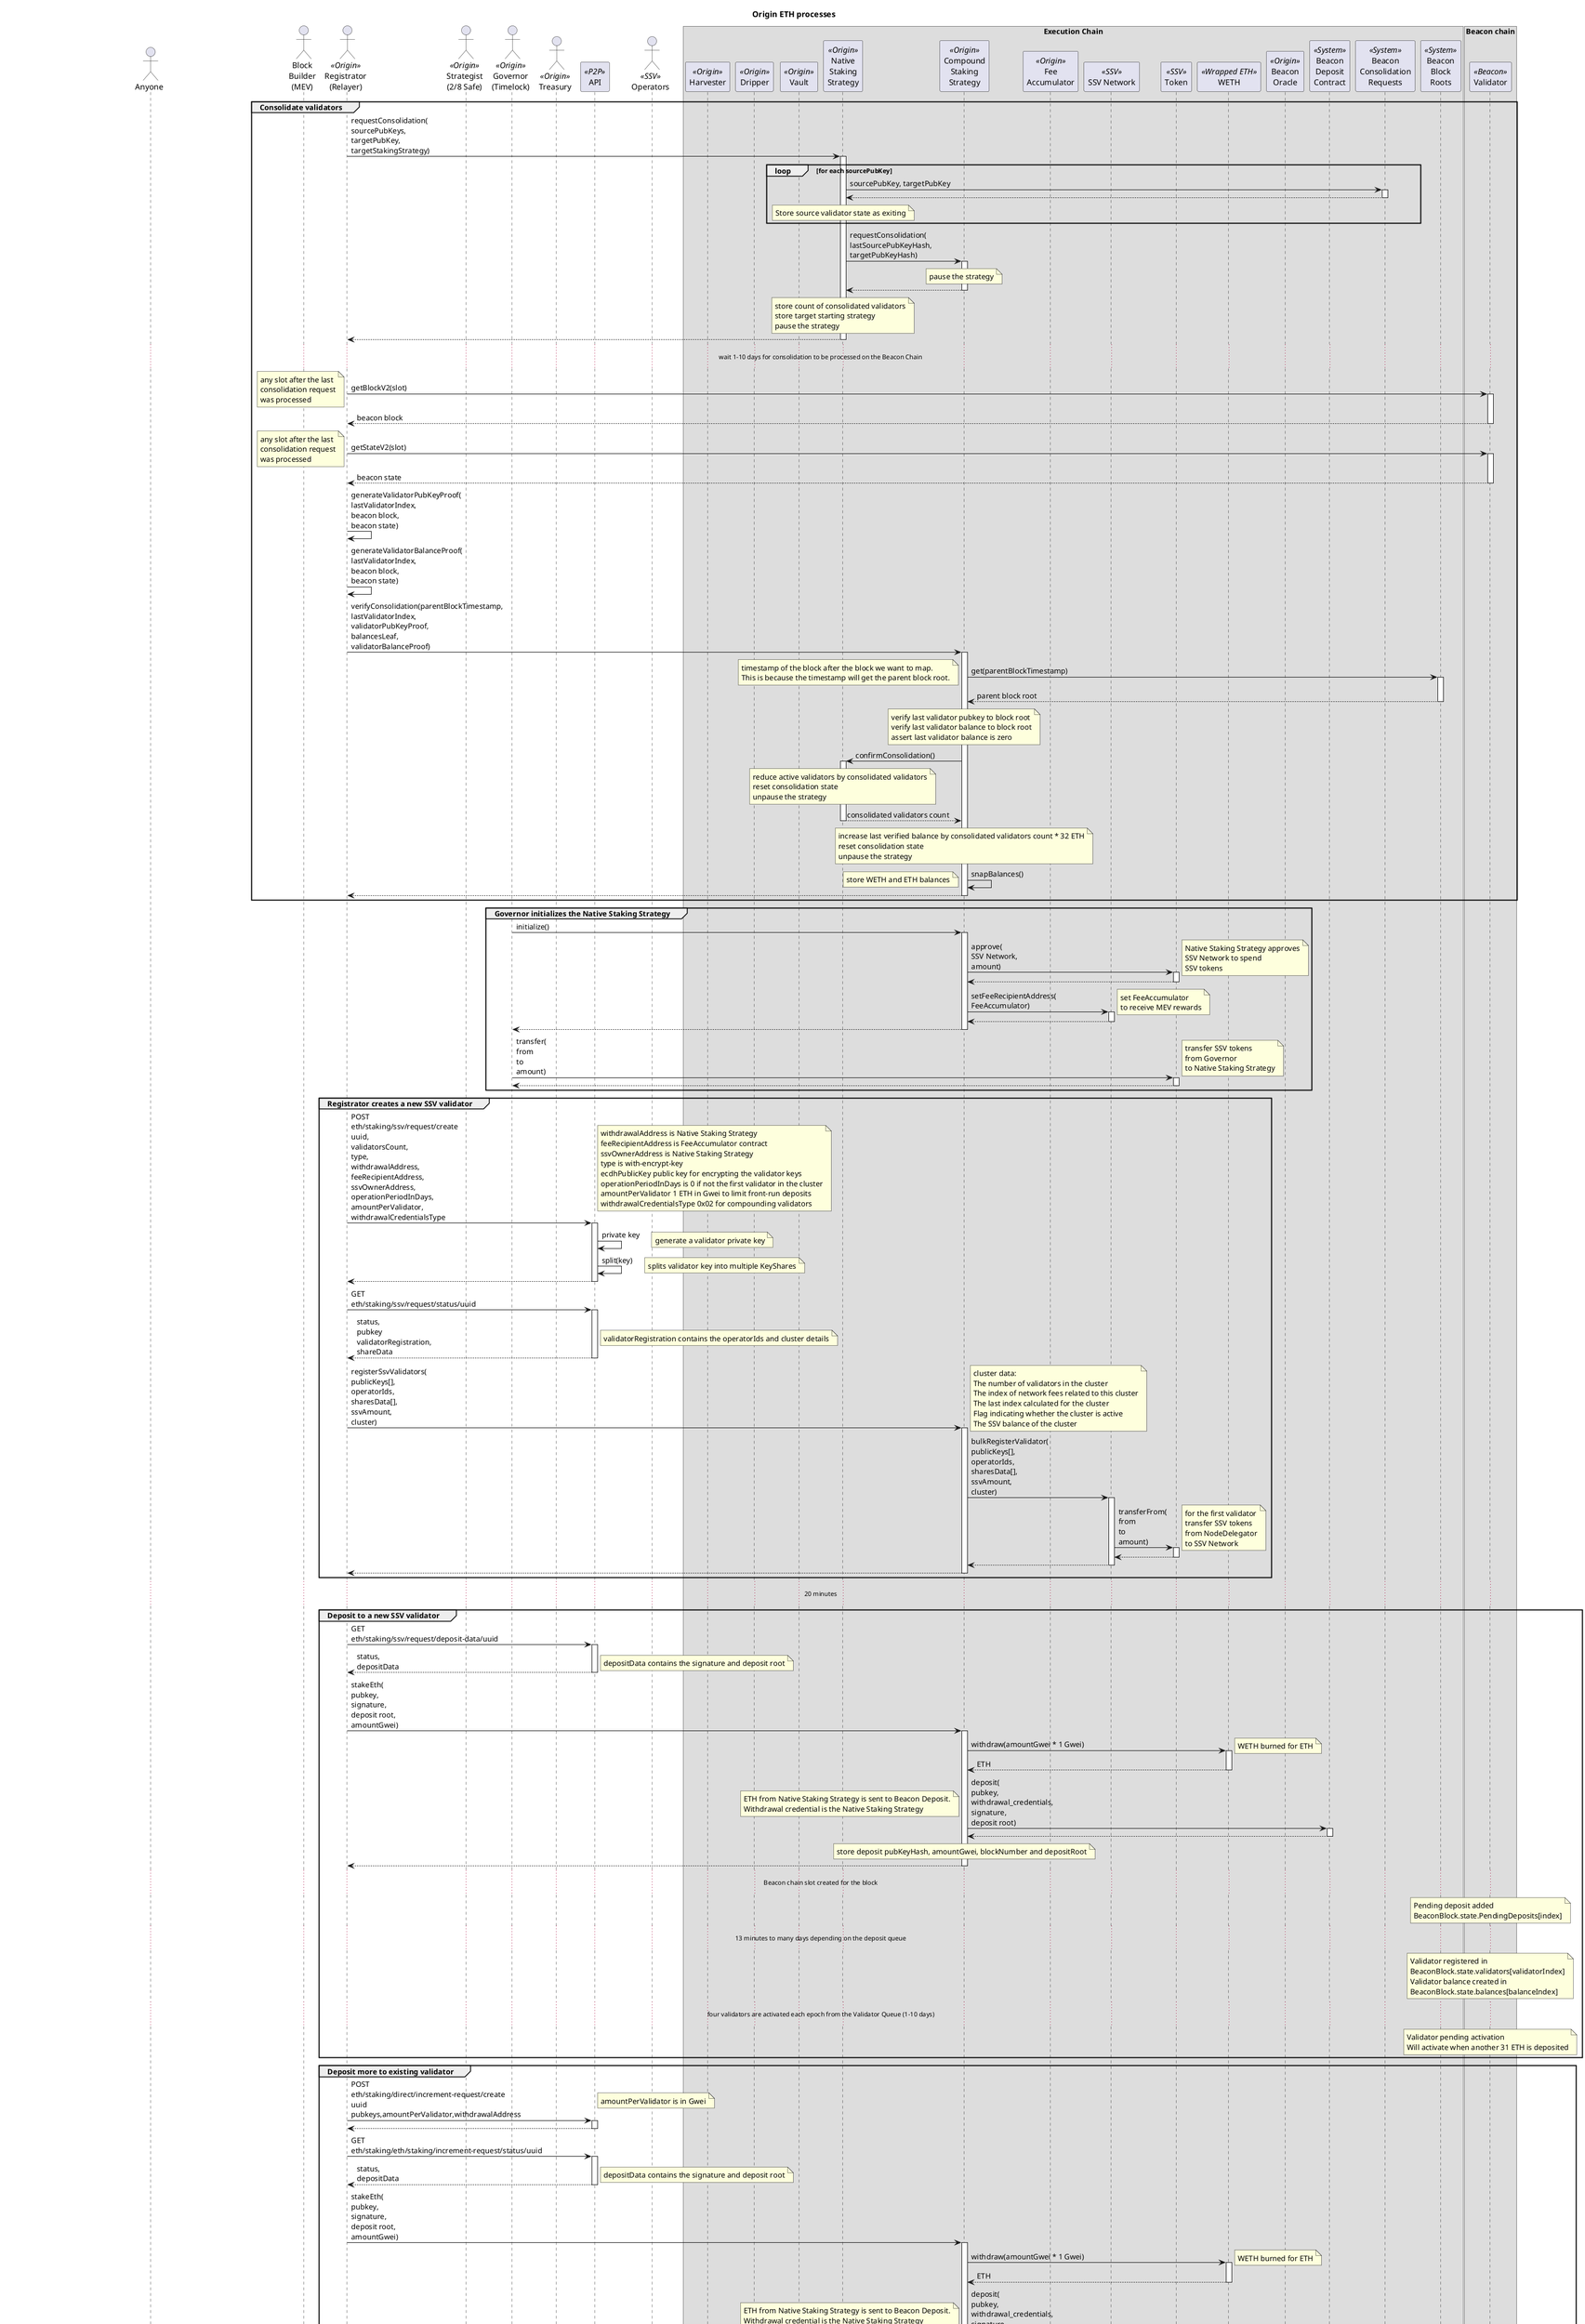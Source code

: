 @startuml

skinparam tabSize 2
hide footbox

title "Origin ETH processes"

actor "Anyone" as sender
actor "Block\nBuilder\n(MEV)" as mev
actor "Registrator\n(Relayer)" as reg <<Origin>>
actor "Strategist\n(2/8 Safe)" as strategist <<Origin>>
actor "Governor\n(Timelock)" as gov <<Origin>>
actor "Treasury" as treasury <<Origin>>
participant "API" as api <<P2P>>
actor "Operators" as ssvOp <<SSV>>

box "Execution Chain"
participant "Harvester" as harv <<Origin>>
participant "Dripper" as drip <<Origin>>
participant "Vault" as vault <<Origin>>
participant "Native\nStaking\nStrategy" as nativeStrat <<Origin>>
participant "Compound\nStaking\nStrategy" as compStrat <<Origin>>
participant "Fee\nAccumulator" as feeAccum <<Origin>>
participant "SSV Network" as ssvNet <<SSV>>
participant "Token" as ssv <<SSV>>
participant "WETH" as weth <<Wrapped ETH>>
participant "Beacon\nOracle" as bo <<Origin>>
participant "Beacon\nDeposit\nContract" as dep <<System>>
participant "Beacon\nConsolidation\nRequests" as consol <<System>>
participant "Beacon\nBlock\nRoots" as roots <<System>>
end box

box "Beacon chain"
participant "Validator" as val <<Beacon>>
end box


group Consolidate validators

reg -> nativeStrat: requestConsolidation(\nsourcePubKeys,\ntargetPubKey,\ntargetStakingStrategy)
activate nativeStrat

loop for each sourcePubKey
    nativeStrat -> consol : sourcePubKey, targetPubKey
    activate consol
    return
    note over nativeStrat: Store source validator state as exiting
end

nativeStrat -> compStrat : requestConsolidation(\nlastSourcePubKeyHash,\ntargetPubKeyHash)
activate compStrat
note over compStrat: pause the strategy
return

note over nativeStrat
store count of consolidated validators
store target starting strategy
pause the strategy
end note

return

... wait 1-10 days for consolidation to be processed on the Beacon Chain ...

reg -> val : getBlockV2(slot)
note left : any slot after the last\nconsolidation request\nwas processed
activate val
return beacon block

reg -> val : getStateV2(slot)
note left : any slot after the last\nconsolidation request\nwas processed
activate val
return beacon state

reg -> reg : generateValidatorPubKeyProof(\nlastValidatorIndex,\nbeacon block,\nbeacon state)
reg -> reg : generateValidatorBalanceProof(\nlastValidatorIndex,\nbeacon block,\nbeacon state)

reg -> compStrat : verifyConsolidation(parentBlockTimestamp,\nlastValidatorIndex,\nvalidatorPubKeyProof,\nbalancesLeaf,\nvalidatorBalanceProof)
activate compStrat

compStrat -> roots : get(parentBlockTimestamp)
note left
timestamp of the block after the block we want to map.
This is because the timestamp will get the parent block root.
end note
activate roots
return parent block root

note over compStrat
verify last validator pubkey to block root
verify last validator balance to block root
assert last validator balance is zero
end note

compStrat -> nativeStrat : confirmConsolidation()
activate nativeStrat
note over nativeStrat
reduce active validators by consolidated validators
reset consolidation state
unpause the strategy
end note
return consolidated validators count
note over compStrat
increase last verified balance by consolidated validators count * 32 ETH
reset consolidation state
unpause the strategy
end note

compStrat -> compStrat : snapBalances()
note left : store WETH and ETH balances
return

end group

group Governor initializes the Native Staking Strategy

gov -> compStrat : initialize()
activate compStrat
compStrat -> ssv : approve(\nSSV Network,\namount)
activate ssv
note right : Native Staking Strategy approves\nSSV Network to spend\nSSV tokens
return
compStrat -> ssvNet : setFeeRecipientAddress(\nFeeAccumulator)
activate ssvNet
note right : set FeeAccumulator\nto receive MEV rewards
return
return

gov -> ssv : transfer(\nfrom\nto\namount)
activate ssv
note right : transfer SSV tokens\nfrom Governor\nto Native Staking Strategy
return

end group

group Registrator creates a new SSV validator

reg -> api: POST\neth/staking/ssv/request/create\nuuid,\nvalidatorsCount,\ntype,\nwithdrawalAddress,\nfeeRecipientAddress,\nssvOwnerAddress,\noperationPeriodInDays,\namountPerValidator,\nwithdrawalCredentialsType
activate api
note right
withdrawalAddress is Native Staking Strategy
feeRecipientAddress is FeeAccumulator contract
ssvOwnerAddress is Native Staking Strategy
type is with-encrypt-key
ecdhPublicKey public key for encrypting the validator keys
operationPeriodInDays is 0 if not the first validator in the cluster
amountPerValidator 1 ETH in Gwei to limit front-run deposits
withdrawalCredentialsType 0x02 for compounding validators
end note
api -> api: private key
note right : generate a validator private key
api -> api: split(key)
note right : splits validator key into multiple KeyShares
return

reg -> api: GET\neth/staking/ssv/request/status/uuid
activate api
return status,\npubkey\nvalidatorRegistration,\nshareData
note right : validatorRegistration contains the operatorIds and cluster details

reg -> compStrat : registerSsvValidators(\npublicKeys[],\noperatorIds,\nsharesData[],\nssvAmount,\ncluster)
activate compStrat
note right
cluster data:
The number of validators in the cluster
The index of network fees related to this cluster
The last index calculated for the cluster
Flag indicating whether the cluster is active
The SSV balance of the cluster
end note
compStrat -> ssvNet : bulkRegisterValidator(\npublicKeys[],\noperatorIds,\nsharesData[],\nssvAmount,\ncluster)
activate ssvNet
ssvNet -> ssv : transferFrom(\nfrom\nto\namount)
activate ssv
note right: for the first validator\ntransfer SSV tokens\nfrom NodeDelegator\nto SSV Network
return
return
return

end group

... 20 minutes ...

group Deposit to a new SSV validator

reg -> api: GET\neth/staking/ssv/request/deposit-data/uuid
activate api
return status,\ndepositData
note right : depositData contains the signature and deposit root

reg -> compStrat : stakeEth(\npubkey,\nsignature,\ndeposit root,\namountGwei)
activate compStrat
compStrat -> weth : withdraw(amountGwei * 1 Gwei)
activate weth
note right : WETH burned for ETH
return ETH

compStrat -> dep : deposit(\npubkey,\nwithdrawal_credentials,\nsignature,\ndeposit root)
activate dep
note left
ETH from Native Staking Strategy is sent to Beacon Deposit.
Withdrawal credential is the Native Staking Strategy
end note
return

note over compStrat
store deposit pubKeyHash, amountGwei, blockNumber and depositRoot
end note

return

... Beacon chain slot created for the block ...

note over val : Pending deposit added\nBeaconBlock.state.PendingDeposits[index]

... 13 minutes to many days depending on the deposit queue ...

note over val
Validator registered in
BeaconBlock.state.validators[validatorIndex]
Validator balance created in
BeaconBlock.state.balances[balanceIndex]
end note

... four validators are activated each epoch from the Validator Queue (1-10 days) ...

note over val
Validator pending activation
Will activate when another 31 ETH is deposited
end note
end group

group Deposit more to existing validator

reg -> api: POST\neth/staking/direct/increment-request/create\nuuid\npubkeys,amountPerValidator,withdrawalAddress
activate api
note right: amountPerValidator is in Gwei
return 

reg -> api: GET\neth/staking/eth/staking/increment-request/status/uuid
activate api
return status,\ndepositData
note right : depositData contains the signature and deposit root

reg -> compStrat : stakeEth(\npubkey,\nsignature,\ndeposit root,\namountGwei)
activate compStrat
compStrat -> weth : withdraw(amountGwei * 1 Gwei)
activate weth
note right : WETH burned for ETH
return ETH

compStrat -> dep : deposit(\npubkey,\nwithdrawal_credentials,\nsignature,\ndeposit root)
activate dep
note left
ETH from Native Staking Strategy is sent to Beacon Deposit.
Withdrawal credential is the Native Staking Strategy
end note
return

note over compStrat
store deposit pubKeyHash, amountGwei, blockNumber and depositRoot
end note
return

... Beacon chain slot created for the block ...

note over val : Pending deposit added\nBeaconBlock.state.PendingDeposits[index]

... 13 minutes to many days depending on the deposit queue ...

note over val: Validator balance updated\nBeaconBlock.state.balances[balanceIndex]

... end of the epoch ...

note over val: Validator activated if >= 32 ETH

end group

group Verify validator deposit

sender -> val : getBlockV2(slot)
note left : slot the deposit was\ncreated on the execution layer
activate val
return beacon block

sender -> val : getStateV2(slot)
note left : slot the deposit was\ncreated on the execution layer
activate val
return beacon state

sender -> sender : generateSlotProof(\nslot,\nbeacon block)
sender -> sender : generateBlockProof(\nblock number,\nbeacon block,\nbeacon state)

' map block number to slot in Beacon Oracle
sender -> bo : verifySlot(\nnextBlockTimestamp,\nblockNumber,\nslot,\nslot proof,\nblock proof)
activate bo
bo -> roots : get(timestamp)
note left
timestamp of the block after the block we want to map.
This is because the timestamp will get the parent block root.
end note
activate roots
return parent block root
note over bo
verify slot proof to block root
verify block number proof to block root
store map of block to slot
end note
return

sender -> val : getBlockV2(slot)
note left : slot after the deposit was processed
activate val
return beacon block

sender -> val : getStateV2(slot)
note left : slot after the deposit was processed
activate val
return beacon state

sender -> sender : generateValidatorPubKeyProof(\nvalidator index,\nbeacon block,\nbeacon state)
sender -> sender : generateFirstPendingDepositSlotProof(\nbeacon block,\nbeacon state)

sender -> compStrat : verifyDeposit(\ndepositDataRoot,\nparentBlockTimestamp,\nmappedBlockNumber,\nvalidatorIndex,\nfirstPendingDepositSlot,\nvalidatorPubKeyProof,\nfirstPendingDepositSlotProof)
activate compStrat

note over compStrat : deposit needs to be before\nor at the mapped block number

compStrat -> bo : slotToBlock(\nmappedBlockNumber)
note left : map the block number to a slot
activate bo
return slot

note over compStrat : Check the mapped slot is\nbefore the first pending deposit slot

compStrat -> roots : get(timestamp)
note left
timestamp of the block after the block we want to verify.
This is because the timestamp will get the parent block root.
end note
activate roots
return parent block root

note over compStrat
verify the pub key hash saved with the deposit is for the validator index
verify the slot of the first pending deposit is after the deposit was processed
remove the deposit
add validator to active validators if not already
end note

end group

group Update balances

sender -> compStrat : snapBalances()
activate compStrat
compStrat -> roots : get(block timestamp)
activate roots
return parent block root
note over compStrat
store WETH and ETH balances
against the parent block root
store timestamp of snap
end note
return

sender -> val : getBlockV2(slot)
note left : slot of the first pending deposit\nwhen the balance snap was taken
activate val
return beacon block

sender -> val : getStateV2(slot)
note left : slot of the first pending deposit\nwhen the balance snap was taken
activate val
return beacon state

sender -> sender : generateSlotProof(\nfirst pending deposit slot,\nbeacon block)
sender -> sender : generateBlockProof(\nfirst pending deposit block number,\nbeacon block,\nbeacon state)

' map block number to slot in Beacon Oracle
sender -> bo : verifySlot(\nnextBlockTimestamp,\nblockNumber,\nslot,\nslot proof,\nblock proof)
note left : verify slot to block number\nof the first pending deposit\nwhen the balance snap was taken
activate bo
bo -> roots : get(timestamp)
note left
timestamp of the block after the block we want to map.
This is because the timestamp will get the parent block root.
end note
activate roots
return parent block root
note over bo
verify slot proof to block root
verify block number proof to block root
store map of block to slot
end note
return

sender -> val : getBlockV2(slot)
note left : slot before snapBalances was taken
activate val
return beacon block

sender -> val : getStateV2(slot)
note left : slot before snapBalances was taken
activate val
return beacon state

sender -> sender : generateFirstPendingDepositProof(\nbeacon block,\nbeacon state)
note left : proof against beacon block root
sender -> sender : generateValidatorBalanceContainerProof(\nbeacon block,\nbeacon state)
note left : proof against beacon block root
loop active validator indexes
sender -> sender : generateValidatorBalanceProof(\nvalidator index,\nbeacon block,\nbeacon state)
note left: proof against root of\nbeaconBlock.state.balances
end

sender -> compStrat : verifyBalances(\nblockRoot,\nfirstPendingDepositSlot,\nfirstPendingDepositSlotProof,\nbalancesContainerRoot,\nvalidatorContainerProof,\nvalidatorBalanceLeaves[],\validatorBalanceProofs[])
activate compStrat

note over compStrat
    verify the first pending deposit slot proof against the block root
end note

compStrat -> bo : slotToBlock(firstPendingDepositSlot)
activate bo
return block number of the first pending deposit

loop strategy deposits
note over compStrat
Check the first pending deposit block number
is before the block number of the deposit.
add to total deposits
end note
end

note over compStrat
    verify balances container proof against the snapped block root
end note

loop active validator indexes
    note over compStrat
        verify validator balance proof against the balances container root using the validator index
        decode the validator balance from the balance leaf
        total validator balances
    end note
    alt if balance is zero
        note over compStrat
            remove from active validators
        end note
    end
end
note over compStrat
    store strategy balance =
        ETH balance from snap +
        WETH balance from snap +
        total deposits +
        total validator balances
end note

return

end group

group Registrator deposits more SSV to SSV cluster

strategist -> ssv : transfer(\nto\namount)
activate ssv
note right : transfer SSV tokens\nfrom Treasury\nto Native Staking Strategy
return

group SSV ClusterScanner
reg -> ssvNet : getPastEvents(filter)
activate ssvNet
note right : get all events where the ownerAddress\nis the Native Staking Strategy
return events

reg -> reg : getCluster(events):\n cluster
note right
cluster data:
  validatorCount
  networkFeeIndex
  index
  active
  balance
end note
end group

strategist -> compStrat : depositSSV(\noperatorIds,\namount,\ncluster)
activate compStrat
compStrat -> ssvNet : deposit(\nclusterOwner,\noperatorIds,\namount,\ncluster)
activate ssvNet
note right
clusterOwner is Native Staking Strategy
operatorIds are the SSV Operators
amount of SSV tokens
end note
ssvNet -> ssv : transferFrom(\nfrom\nto\namount)
activate ssv
note right: transfer SSV tokens\nfrom Native Staking Strategy\nto SSV Network
return
return
return
end group

group Consensus Rewards

note over val
attesting to blocks
participating in sync committees
end note
val -> val : ETH

... swept every 8-10 days ...

note over val : partial withdraw of excess ETH\nfrom validator to the Native Staking Strategy
val -> compStrat : ETH

note over compStrat : Native Staking Strategy's\nWETH balance does not change

end group

group Registrator full withdraw from validator

reg -> compStrat : exitSsvValidator(\npublicKey\noperatorIds)
activate compStrat
compStrat -> ssvNet : exitValidator(\npublicKey\noperatorIds)
activate ssvNet
return
return

ssvOp -> ssvOp : sign(\npk,\nexit message)
note right : voluntary exit message signed by the validator private key
ssvOp -> val : signed voluntary exit message
activate val
return

... wait until validator has exited.\nmin four epochs (~25 min), currently 1.5 hours but can take a number of days depending on the number of validators in the exit queue ...

reg -> compStrat : removeSsvValidator(\npublicKey,\noperatorIds,\ncluster)
activate compStrat
compStrat -> ssvNet : removeValidator(\npublicKey\noperatorIds,\ncluster)
activate ssvNet
note right : stop paying SSV to Operators\n and reduce required SSV collateral
return
return

... wait for the validator to be swept on the Beacon chain\ncurrent time is every 8.5 days ...

val -> compStrat : ETH
note left : transfer staked ETH and rewards\nfrom Beacon Deposit\nto Native Staking Strategy

note over compStrat : Native Staking Strategy's\nWETH balance does not change

end group

group Execution Rewards

mev -> feeAccum : ETH
note right : MEV rewards

sender -> compStrat : ETH
note right : tx priority fees

note over compStrat : Native Staking Strategy's WETH balance\ndoes not change from either

end group

group Registrator does accounting of consensus rewards and validator withdrawals

reg -> compStrat : doAccounting()
activate compStrat

note over compStrat
ETH received since last accounting = current ETH balance - previous consensus rewards
validator withdrawals = ETH received / 32 ETH
end note

compStrat -> weth : deposit(\nwithdrawn ETH)
activate weth
note left : convert ETH from full withdrawals to WETH
return

compStrat -> weth : transfer(\nvault,\nwithdrawn ETH)
activate weth
note left : transfer withdrawn WETH\nfrom Native Staking Strategy\nto OETH Vault
return

note over compStrat
Add remaining ETH to consensus rewards.
ETH from consensus rewards stays in the Native Staking Strategy.
end note

return accounting valid flag

end group

group Harvester collects ETH rewards

sender -> harv : harvestAndTransfer(\nstrategy)
activate harv
harv -> compStrat : collectRewardTokens()
activate compStrat

compStrat -> feeAccum : collect()
activate feeAccum
feeAccum -> compStrat : ETH
note right : send all execution rewards in the FeeAccumulator\nto the Native Staking Stragegy
return execution rewards

note over compStrat : total rewards = execution rewards + consensus rewards

note over compStrat : reset consensus rewards to zero

compStrat -> weth : deposit(\ntotal rewards)
activate weth
note left : convert ETH rewards to WETH
return

compStrat -> weth : transfer(\nHarvester,\ntotal ETH rewards)
activate weth
note left : transfer rewards as WETH\nfrom Native Staking Strategy\nto Harvester
return

return

harv -> weth : transfer(\nDripper,\nETH rewards)
activate weth
note left : transfer WETH rewards\nfrom Harvester\nto Dripper
return

return

end group

group Collect and rebase

sender -> drip : collectAndRebase()
activate drip

drip -> weth : transfer(\nvault,\nstreamed ETH)
note left : Stream ETH from last collect to now
activate weth
note over drip : Recalculate 7 day drip rate\nbased on WETH balance
return

drip -> vault : rebase()
activate vault
return

return

end group

group Strategist pauses Native Staking Strategy

strategist -> compStrat : pause()
activate compStrat
return

end group

group Strategist unpauses Native Staking Strategy

strategist -> compStrat : manuallyFixAccounting(0, 0, 0)
activate compStrat
note right : params _validatorsDelta, _consensusRewardsDelta\nand _ethToVaultAmount all set to zero
compStrat -> compStrat
note right : unpause
return

end group

@enduml
